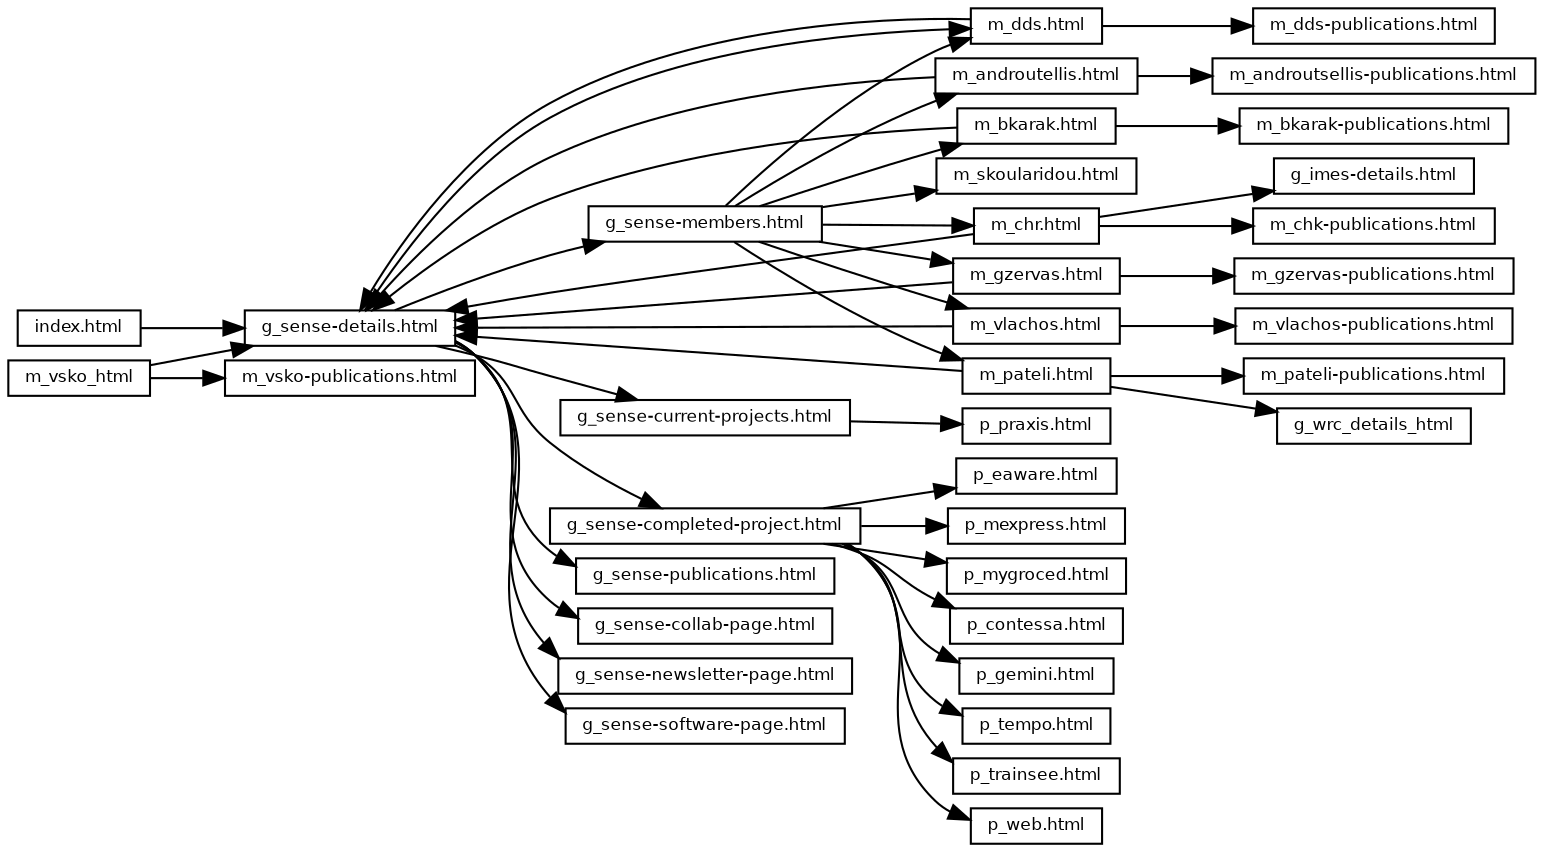 #!/usr/bin/dot

digraph G{
	nodesep=.1;
	rankdir=LR;
	node [height=.15,shape=box,fontname="Helvetica",fontsize=8];
	edge [arrowhead=normal,arrowtail=none];

	g_sense_details_html [label="g_sense-details.html"];
	g_sense_members_html [label="g_sense-members.html"];
	g_sense_current_projects_html [label="g_sense-current-projects.html"];
	g_sense_completed_projects_html [label="g_sense-completed-project.html"];
	g_sense_publications_html [label="g_sense-publications.html"];
	g_sense_collab_html [label="g_sense-collab-page.html"];
	g_sense_newsletter_html [label="g_sense-newsletter-page.html"];
	g_sense_software_html [label="g_sense-software-page.html"];
	m_dds_html [label="m_dds.html"];
	m_androutsellis_html [label="m_androutellis.html"];
	m_bkarak_html [label="m_bkarak.html"];
	m_chk_html [label="m_chr.html"];
	m_gzervas_html [label="m_gzervas.html"];
	m_vlachos_html [label="m_vlachos.html"];
	m_pateli_html [label="m_pateli.html"];
	m_skoularidou_html [label="m_skoularidou.html"];
	p_praxis_html [label="p_praxis.html"];
	p_contessa_html [label="p_contessa.html"];
	p_gemini_html [label="p_gemini.html"];
	p_tempo_html [label="p_tempo.html"];
	p_trainsee_html [label="p_trainsee.html"];
	p_web_html [label="p_web.html"];
	p_eaware_html [label="p_eaware.html"];
	p_mexpress_html [label="p_mexpress.html"];
	p_mygrocer_html [label="p_mygroced.html"];
	index_html [label="index.html"];
	m_dds_publications_html [label="m_dds-publications.html"];
	m_androutsellis_publications_html [label="m_androutsellis-publications.html"];
	m_bkarak_publications_html [label="m_bkarak-publications.html"];
	m_chk_publications_html [label="m_chk-publications.html"];
	g_imes_details_html [label="g_imes-details.html"];
	m_gzervas_publications_html [label="m_gzervas-publications.html"];
	m_vlachos_publications_html [label="m_vlachos-publications.html"];
	g_wrc_details_html [label="g_wrc_details_html"];
	m_pateli_publications_html [label="m_pateli-publications.html"];
	m_vsko_publications_html [label="m_vsko-publications.html"];

	index_html->g_sense_details_html
	g_sense_details_html->g_sense_members_html
	g_sense_details_html->g_sense_current_projects_html
	g_sense_details_html->g_sense_completed_projects_html
	g_sense_details_html->g_sense_publications_html
	g_sense_details_html->g_sense_collab_html
	g_sense_details_html->g_sense_newsletter_html
	g_sense_details_html->g_sense_software_html
	g_sense_details_html->m_dds_html
	g_sense_members_html->m_dds_html
	g_sense_members_html->m_androutsellis_html
	g_sense_members_html->m_bkarak_html
	g_sense_members_html->m_chk_html
	g_sense_members_html->m_gzervas_html
	g_sense_members_html->m_vlachos_html
	g_sense_members_html->m_pateli_html
	g_sense_members_html->m_skoularidou_html
	g_sense_current_projects_html->p_praxis_html
	g_sense_completed_projects_html->p_contessa_html
	g_sense_completed_projects_html->p_gemini_html
	g_sense_completed_projects_html->p_tempo_html
	g_sense_completed_projects_html->p_trainsee_html
	g_sense_completed_projects_html->p_web_html
	g_sense_completed_projects_html->p_eaware_html
	g_sense_completed_projects_html->p_mexpress_html
	g_sense_completed_projects_html->p_mygrocer_html
	m_dds_html->g_sense_details_html
	m_dds_html->m_dds_publications_html
	m_androutsellis_html->g_sense_details_html
	m_androutsellis_html->m_androutsellis_publications_html
	m_bkarak_html->g_sense_details_html
	m_bkarak_html->m_bkarak_publications_html
	m_chk_html->g_sense_details_html
	m_chk_html->g_imes_details_html
	m_chk_html->m_chk_publications_html
	m_gzervas_html->g_sense_details_html
	m_gzervas_html->m_gzervas_publications_html
	m_vlachos_html->m_vlachos_publications_html
	m_vlachos_html->g_sense_details_html
	m_pateli_html->g_sense_details_html
	m_pateli_html->g_wrc_details_html
	m_pateli_html->m_pateli_publications_html
	m_vsko_html->g_sense_details_html
	m_vsko_html->m_vsko_publications_html
}
